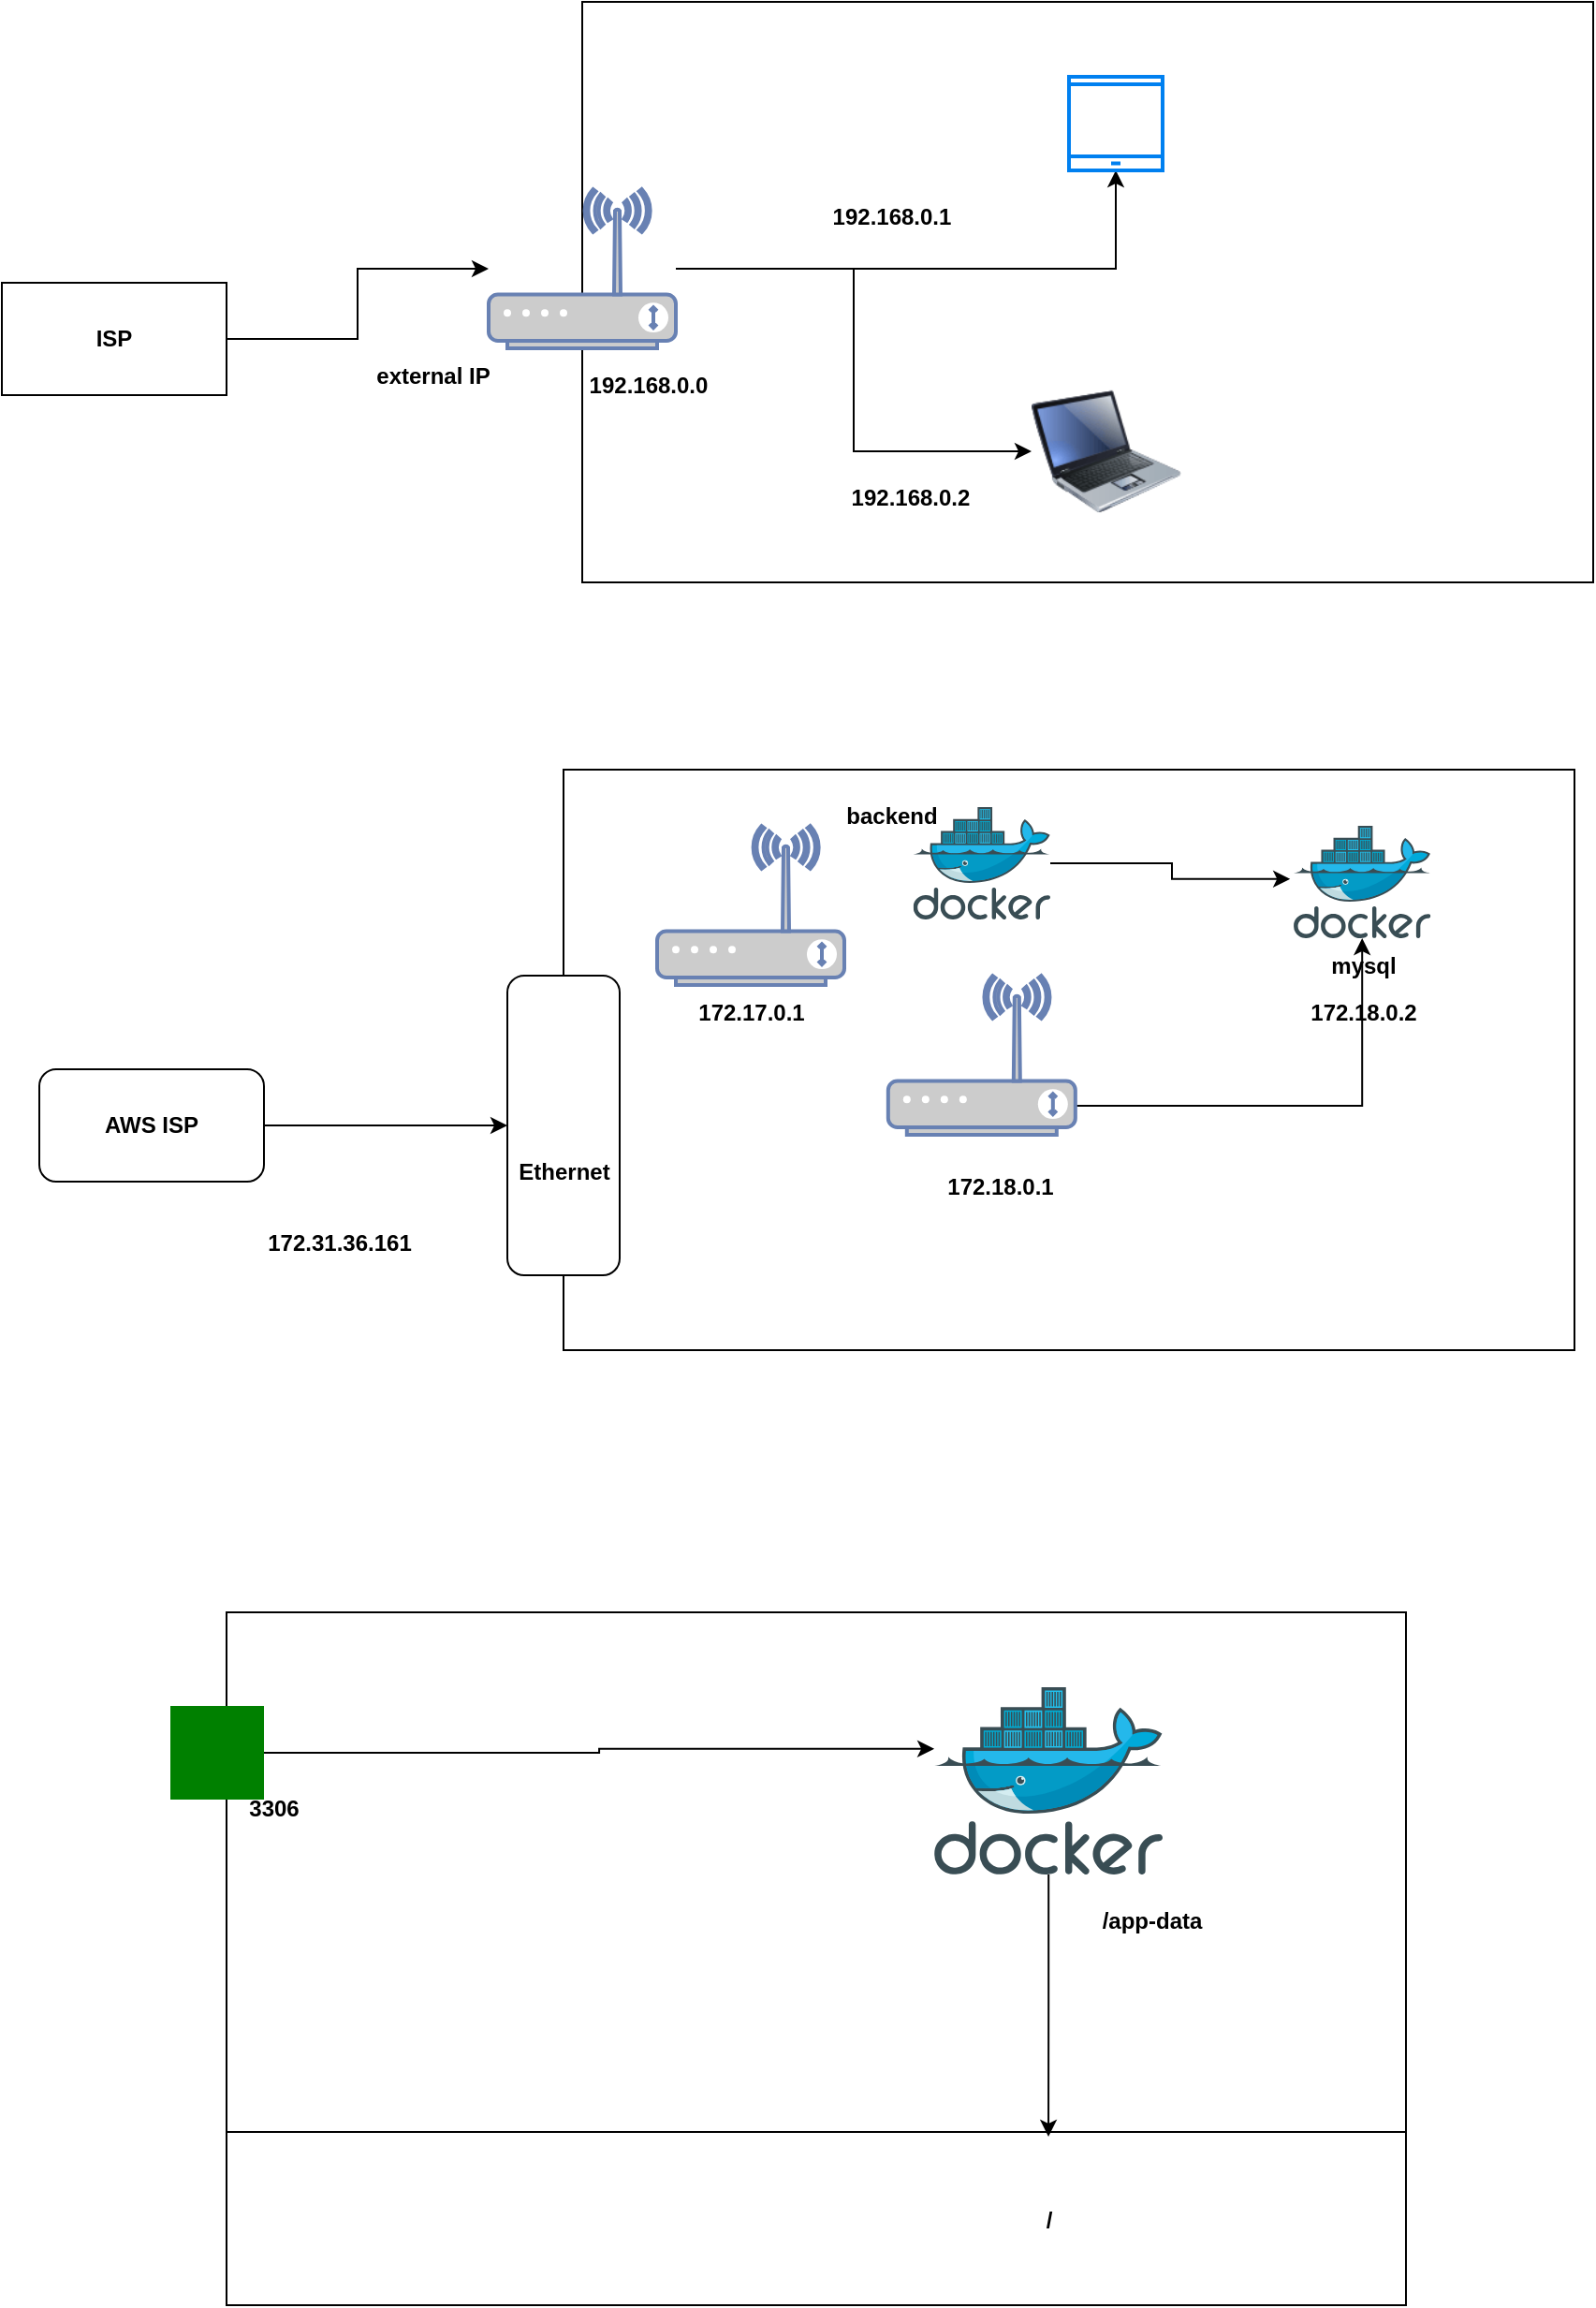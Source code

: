 <mxfile version="26.0.16">
  <diagram name="Page-1" id="-gwlJFvLrNxJ0x-RfH5i">
    <mxGraphModel dx="2109" dy="655" grid="1" gridSize="10" guides="1" tooltips="1" connect="1" arrows="1" fold="1" page="1" pageScale="1" pageWidth="850" pageHeight="1100" math="0" shadow="0">
      <root>
        <mxCell id="0" />
        <mxCell id="1" parent="0" />
        <mxCell id="q1YXRjDE60cBDUyxhnUl-1" value="" style="rounded=0;whiteSpace=wrap;html=1;" parent="1" vertex="1">
          <mxGeometry x="140" y="100" width="540" height="310" as="geometry" />
        </mxCell>
        <mxCell id="q1YXRjDE60cBDUyxhnUl-8" style="edgeStyle=orthogonalEdgeStyle;rounded=0;orthogonalLoop=1;jettySize=auto;html=1;" parent="1" source="q1YXRjDE60cBDUyxhnUl-2" target="q1YXRjDE60cBDUyxhnUl-7" edge="1">
          <mxGeometry relative="1" as="geometry" />
        </mxCell>
        <mxCell id="q1YXRjDE60cBDUyxhnUl-10" style="edgeStyle=orthogonalEdgeStyle;rounded=0;orthogonalLoop=1;jettySize=auto;html=1;entryX=0;entryY=0.5;entryDx=0;entryDy=0;" parent="1" source="q1YXRjDE60cBDUyxhnUl-2" target="q1YXRjDE60cBDUyxhnUl-9" edge="1">
          <mxGeometry relative="1" as="geometry" />
        </mxCell>
        <mxCell id="q1YXRjDE60cBDUyxhnUl-2" value="" style="fontColor=#0066CC;verticalAlign=top;verticalLabelPosition=bottom;labelPosition=center;align=center;html=1;outlineConnect=0;fillColor=#CCCCCC;strokeColor=#6881B3;gradientColor=none;gradientDirection=north;strokeWidth=2;shape=mxgraph.networks.wireless_modem;" parent="1" vertex="1">
          <mxGeometry x="90" y="200" width="100" height="85" as="geometry" />
        </mxCell>
        <mxCell id="q1YXRjDE60cBDUyxhnUl-4" style="edgeStyle=orthogonalEdgeStyle;rounded=0;orthogonalLoop=1;jettySize=auto;html=1;" parent="1" source="q1YXRjDE60cBDUyxhnUl-3" target="q1YXRjDE60cBDUyxhnUl-2" edge="1">
          <mxGeometry relative="1" as="geometry" />
        </mxCell>
        <mxCell id="q1YXRjDE60cBDUyxhnUl-3" value="&lt;b&gt;ISP&lt;/b&gt;" style="rounded=0;whiteSpace=wrap;html=1;" parent="1" vertex="1">
          <mxGeometry x="-170" y="250" width="120" height="60" as="geometry" />
        </mxCell>
        <mxCell id="q1YXRjDE60cBDUyxhnUl-5" value="&lt;b&gt;external IP&lt;/b&gt;" style="text;html=1;align=center;verticalAlign=middle;resizable=0;points=[];autosize=1;strokeColor=none;fillColor=none;" parent="1" vertex="1">
          <mxGeometry x="20" y="285" width="80" height="30" as="geometry" />
        </mxCell>
        <mxCell id="q1YXRjDE60cBDUyxhnUl-6" value="&lt;b&gt;192.168.0.0&lt;/b&gt;" style="text;html=1;align=center;verticalAlign=middle;resizable=0;points=[];autosize=1;strokeColor=none;fillColor=none;" parent="1" vertex="1">
          <mxGeometry x="130" y="290" width="90" height="30" as="geometry" />
        </mxCell>
        <mxCell id="q1YXRjDE60cBDUyxhnUl-7" value="" style="html=1;verticalLabelPosition=bottom;align=center;labelBackgroundColor=#ffffff;verticalAlign=top;strokeWidth=2;strokeColor=#0080F0;shadow=0;dashed=0;shape=mxgraph.ios7.icons.smartphone;" parent="1" vertex="1">
          <mxGeometry x="400" y="140" width="50" height="50" as="geometry" />
        </mxCell>
        <mxCell id="q1YXRjDE60cBDUyxhnUl-9" value="" style="image;html=1;image=img/lib/clip_art/computers/Laptop_128x128.png" parent="1" vertex="1">
          <mxGeometry x="380" y="300" width="80" height="80" as="geometry" />
        </mxCell>
        <mxCell id="q1YXRjDE60cBDUyxhnUl-11" value="&lt;b&gt;192.168.0.1&lt;/b&gt;" style="text;html=1;align=center;verticalAlign=middle;resizable=0;points=[];autosize=1;strokeColor=none;fillColor=none;" parent="1" vertex="1">
          <mxGeometry x="260" y="200" width="90" height="30" as="geometry" />
        </mxCell>
        <mxCell id="q1YXRjDE60cBDUyxhnUl-12" value="&lt;b&gt;192.168.0.2&lt;/b&gt;" style="text;html=1;align=center;verticalAlign=middle;resizable=0;points=[];autosize=1;strokeColor=none;fillColor=none;" parent="1" vertex="1">
          <mxGeometry x="270" y="350" width="90" height="30" as="geometry" />
        </mxCell>
        <mxCell id="q1YXRjDE60cBDUyxhnUl-13" value="" style="rounded=0;whiteSpace=wrap;html=1;" parent="1" vertex="1">
          <mxGeometry x="130" y="510" width="540" height="310" as="geometry" />
        </mxCell>
        <mxCell id="q1YXRjDE60cBDUyxhnUl-14" value="" style="rounded=1;whiteSpace=wrap;html=1;" parent="1" vertex="1">
          <mxGeometry x="100" y="620" width="60" height="160" as="geometry" />
        </mxCell>
        <mxCell id="q1YXRjDE60cBDUyxhnUl-15" value="&lt;b&gt;Ethernet&lt;/b&gt;" style="text;html=1;align=center;verticalAlign=middle;resizable=0;points=[];autosize=1;strokeColor=none;fillColor=none;" parent="1" vertex="1">
          <mxGeometry x="95" y="710" width="70" height="30" as="geometry" />
        </mxCell>
        <mxCell id="q1YXRjDE60cBDUyxhnUl-17" style="edgeStyle=orthogonalEdgeStyle;rounded=0;orthogonalLoop=1;jettySize=auto;html=1;" parent="1" source="q1YXRjDE60cBDUyxhnUl-16" target="q1YXRjDE60cBDUyxhnUl-14" edge="1">
          <mxGeometry relative="1" as="geometry" />
        </mxCell>
        <mxCell id="q1YXRjDE60cBDUyxhnUl-16" value="&lt;b&gt;AWS ISP&lt;/b&gt;" style="rounded=1;whiteSpace=wrap;html=1;" parent="1" vertex="1">
          <mxGeometry x="-150" y="670" width="120" height="60" as="geometry" />
        </mxCell>
        <mxCell id="q1YXRjDE60cBDUyxhnUl-18" value="&lt;b&gt;172.31.36.161&lt;/b&gt;" style="text;html=1;align=center;verticalAlign=middle;resizable=0;points=[];autosize=1;strokeColor=none;fillColor=none;" parent="1" vertex="1">
          <mxGeometry x="-40" y="748" width="100" height="30" as="geometry" />
        </mxCell>
        <mxCell id="q1YXRjDE60cBDUyxhnUl-23" style="edgeStyle=orthogonalEdgeStyle;rounded=0;orthogonalLoop=1;jettySize=auto;html=1;exitX=0.9;exitY=0.818;exitDx=0;exitDy=0;exitPerimeter=0;" parent="1" source="q1YXRjDE60cBDUyxhnUl-29" target="q1YXRjDE60cBDUyxhnUl-21" edge="1">
          <mxGeometry relative="1" as="geometry" />
        </mxCell>
        <mxCell id="q1YXRjDE60cBDUyxhnUl-19" value="" style="fontColor=#0066CC;verticalAlign=top;verticalLabelPosition=bottom;labelPosition=center;align=center;html=1;outlineConnect=0;fillColor=#CCCCCC;strokeColor=#6881B3;gradientColor=none;gradientDirection=north;strokeWidth=2;shape=mxgraph.networks.wireless_modem;" parent="1" vertex="1">
          <mxGeometry x="180" y="540" width="100" height="85" as="geometry" />
        </mxCell>
        <mxCell id="q1YXRjDE60cBDUyxhnUl-20" value="&lt;b&gt;172.17.0.1&lt;/b&gt;" style="text;html=1;align=center;verticalAlign=middle;resizable=0;points=[];autosize=1;strokeColor=none;fillColor=none;" parent="1" vertex="1">
          <mxGeometry x="190" y="625" width="80" height="30" as="geometry" />
        </mxCell>
        <mxCell id="q1YXRjDE60cBDUyxhnUl-21" value="" style="image;sketch=0;aspect=fixed;html=1;points=[];align=center;fontSize=12;image=img/lib/mscae/Docker.svg;" parent="1" vertex="1">
          <mxGeometry x="520" y="540" width="73.17" height="60" as="geometry" />
        </mxCell>
        <mxCell id="q1YXRjDE60cBDUyxhnUl-22" value="&lt;b&gt;mysql&lt;/b&gt;" style="text;html=1;align=center;verticalAlign=middle;resizable=0;points=[];autosize=1;strokeColor=none;fillColor=none;" parent="1" vertex="1">
          <mxGeometry x="526.58" y="600" width="60" height="30" as="geometry" />
        </mxCell>
        <mxCell id="q1YXRjDE60cBDUyxhnUl-25" value="" style="image;sketch=0;aspect=fixed;html=1;points=[];align=center;fontSize=12;image=img/lib/mscae/Docker.svg;" parent="1" vertex="1">
          <mxGeometry x="316.83" y="530" width="73.17" height="60" as="geometry" />
        </mxCell>
        <mxCell id="q1YXRjDE60cBDUyxhnUl-26" style="edgeStyle=orthogonalEdgeStyle;rounded=0;orthogonalLoop=1;jettySize=auto;html=1;entryX=-0.026;entryY=0.473;entryDx=0;entryDy=0;entryPerimeter=0;" parent="1" source="q1YXRjDE60cBDUyxhnUl-25" target="q1YXRjDE60cBDUyxhnUl-21" edge="1">
          <mxGeometry relative="1" as="geometry" />
        </mxCell>
        <mxCell id="q1YXRjDE60cBDUyxhnUl-27" value="&lt;b&gt;backend&lt;/b&gt;" style="text;html=1;align=center;verticalAlign=middle;resizable=0;points=[];autosize=1;strokeColor=none;fillColor=none;" parent="1" vertex="1">
          <mxGeometry x="270" y="520" width="70" height="30" as="geometry" />
        </mxCell>
        <mxCell id="q1YXRjDE60cBDUyxhnUl-28" value="&lt;b&gt;172.18.0.2&lt;/b&gt;" style="text;html=1;align=center;verticalAlign=middle;resizable=0;points=[];autosize=1;strokeColor=none;fillColor=none;" parent="1" vertex="1">
          <mxGeometry x="516.59" y="625" width="80" height="30" as="geometry" />
        </mxCell>
        <mxCell id="q1YXRjDE60cBDUyxhnUl-29" value="" style="fontColor=#0066CC;verticalAlign=top;verticalLabelPosition=bottom;labelPosition=center;align=center;html=1;outlineConnect=0;fillColor=#CCCCCC;strokeColor=#6881B3;gradientColor=none;gradientDirection=north;strokeWidth=2;shape=mxgraph.networks.wireless_modem;" parent="1" vertex="1">
          <mxGeometry x="303.41" y="620" width="100" height="85" as="geometry" />
        </mxCell>
        <mxCell id="q1YXRjDE60cBDUyxhnUl-30" value="&lt;b&gt;172.18.0.1&lt;/b&gt;" style="text;html=1;align=center;verticalAlign=middle;resizable=0;points=[];autosize=1;strokeColor=none;fillColor=none;" parent="1" vertex="1">
          <mxGeometry x="323.41" y="718" width="80" height="30" as="geometry" />
        </mxCell>
        <mxCell id="pjDz9HImCJ_RcYprWyts-1" value="" style="rounded=0;whiteSpace=wrap;html=1;" vertex="1" parent="1">
          <mxGeometry x="-50" y="960" width="630" height="370" as="geometry" />
        </mxCell>
        <mxCell id="pjDz9HImCJ_RcYprWyts-4" style="edgeStyle=orthogonalEdgeStyle;rounded=0;orthogonalLoop=1;jettySize=auto;html=1;entryX=0;entryY=0.329;entryDx=0;entryDy=0;entryPerimeter=0;" edge="1" parent="1" source="pjDz9HImCJ_RcYprWyts-2" target="pjDz9HImCJ_RcYprWyts-3">
          <mxGeometry relative="1" as="geometry" />
        </mxCell>
        <mxCell id="pjDz9HImCJ_RcYprWyts-2" value="" style="fillColor=#008000;aspect=fixed;sketch=0;pointerEvents=1;shadow=0;dashed=0;html=1;strokeColor=none;labelPosition=center;verticalLabelPosition=bottom;outlineConnect=0;verticalAlign=top;align=center;shape=mxgraph.openstack.neutron_port;" vertex="1" parent="1">
          <mxGeometry x="-80" y="1010" width="50" height="50" as="geometry" />
        </mxCell>
        <mxCell id="pjDz9HImCJ_RcYprWyts-8" style="edgeStyle=orthogonalEdgeStyle;rounded=0;orthogonalLoop=1;jettySize=auto;html=1;" edge="1" parent="1" source="pjDz9HImCJ_RcYprWyts-3">
          <mxGeometry relative="1" as="geometry">
            <mxPoint x="389.025" y="1240" as="targetPoint" />
          </mxGeometry>
        </mxCell>
        <mxCell id="pjDz9HImCJ_RcYprWyts-3" value="" style="image;sketch=0;aspect=fixed;html=1;points=[];align=center;fontSize=12;image=img/lib/mscae/Docker.svg;" vertex="1" parent="1">
          <mxGeometry x="328.05" y="1000" width="121.95" height="100" as="geometry" />
        </mxCell>
        <mxCell id="pjDz9HImCJ_RcYprWyts-6" value="&lt;b&gt;3306&lt;/b&gt;" style="text;html=1;align=center;verticalAlign=middle;resizable=0;points=[];autosize=1;strokeColor=none;fillColor=none;" vertex="1" parent="1">
          <mxGeometry x="-50" y="1050" width="50" height="30" as="geometry" />
        </mxCell>
        <mxCell id="pjDz9HImCJ_RcYprWyts-7" value="" style="endArrow=none;html=1;rounded=0;exitX=0;exitY=0.75;exitDx=0;exitDy=0;entryX=1;entryY=0.75;entryDx=0;entryDy=0;" edge="1" parent="1" source="pjDz9HImCJ_RcYprWyts-1" target="pjDz9HImCJ_RcYprWyts-1">
          <mxGeometry width="50" height="50" relative="1" as="geometry">
            <mxPoint x="170" y="1320" as="sourcePoint" />
            <mxPoint x="220" y="1270" as="targetPoint" />
          </mxGeometry>
        </mxCell>
        <mxCell id="pjDz9HImCJ_RcYprWyts-9" value="&lt;b&gt;/&lt;/b&gt;" style="text;html=1;align=center;verticalAlign=middle;resizable=0;points=[];autosize=1;strokeColor=none;fillColor=none;" vertex="1" parent="1">
          <mxGeometry x="374.03" y="1270" width="30" height="30" as="geometry" />
        </mxCell>
        <mxCell id="pjDz9HImCJ_RcYprWyts-10" value="&lt;b&gt;/app-data&lt;/b&gt;" style="text;html=1;align=center;verticalAlign=middle;resizable=0;points=[];autosize=1;strokeColor=none;fillColor=none;" vertex="1" parent="1">
          <mxGeometry x="404.03" y="1110" width="80" height="30" as="geometry" />
        </mxCell>
      </root>
    </mxGraphModel>
  </diagram>
</mxfile>
